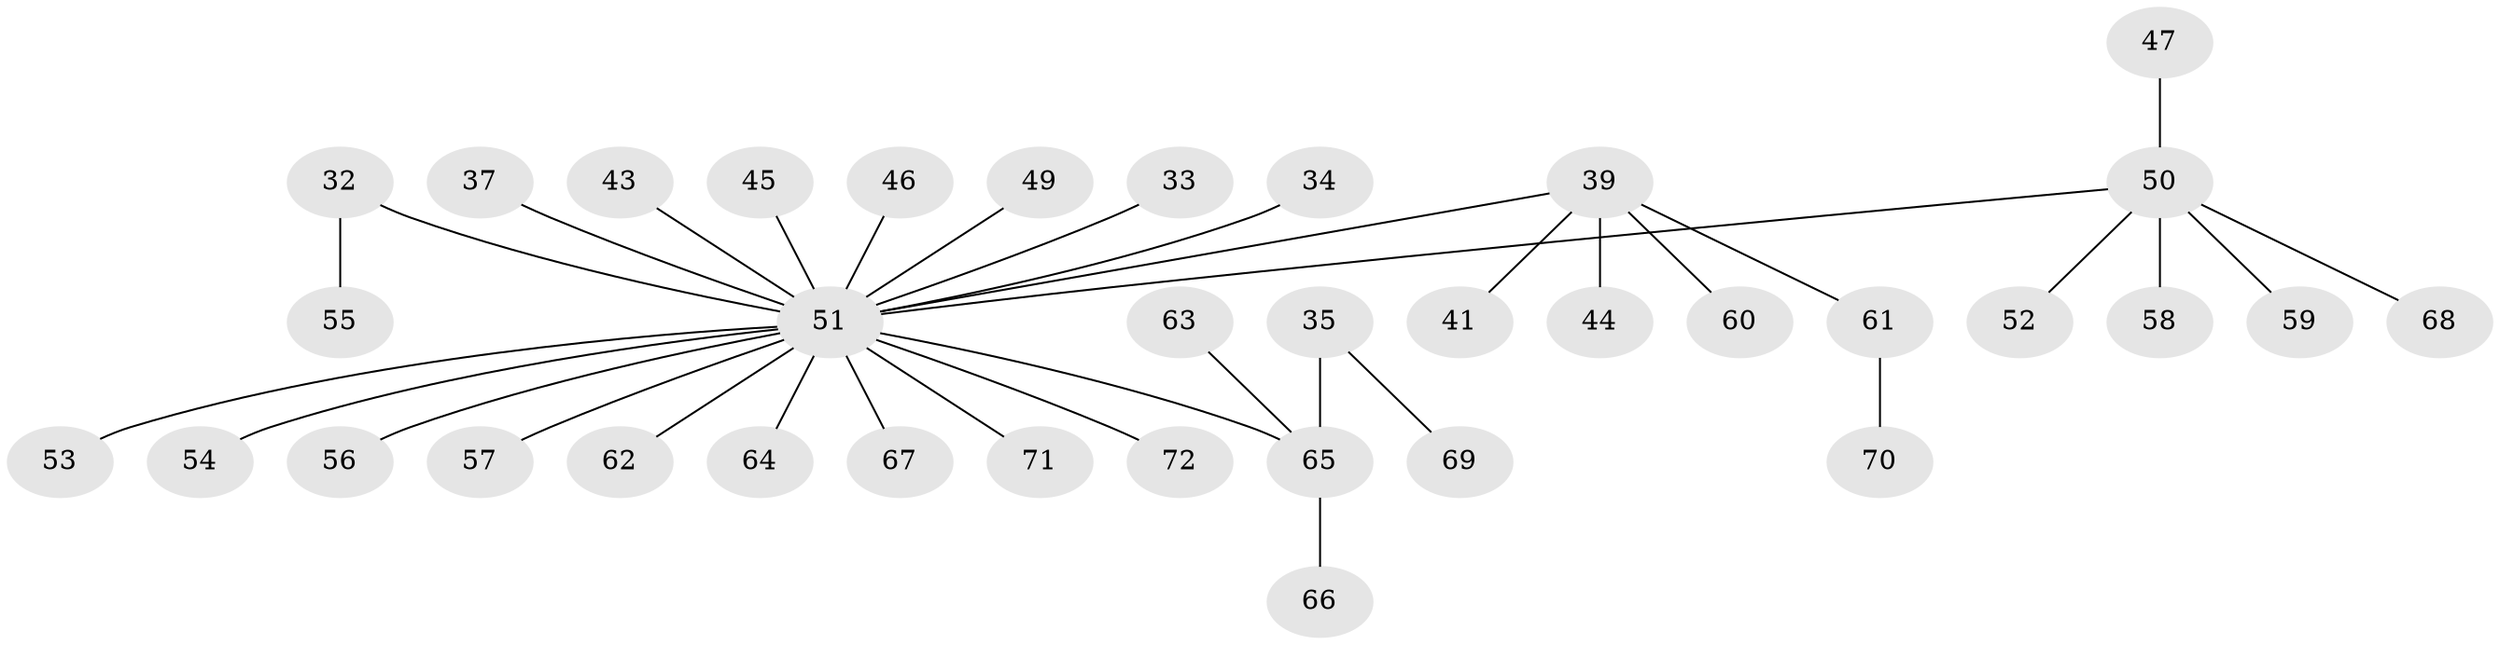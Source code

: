 // original degree distribution, {3: 0.16666666666666666, 7: 0.013888888888888888, 4: 0.09722222222222222, 2: 0.19444444444444445, 1: 0.5138888888888888, 6: 0.013888888888888888}
// Generated by graph-tools (version 1.1) at 2025/52/03/09/25 04:52:36]
// undirected, 36 vertices, 35 edges
graph export_dot {
graph [start="1"]
  node [color=gray90,style=filled];
  32;
  33;
  34;
  35;
  37;
  39 [super="+14"];
  41 [super="+15"];
  43;
  44;
  45;
  46;
  47;
  49;
  50 [super="+36"];
  51 [super="+25+42+22+40+16+12+28+48+26+27+30"];
  52;
  53;
  54;
  55;
  56;
  57;
  58;
  59;
  60;
  61;
  62;
  63;
  64;
  65 [super="+18+29+31"];
  66;
  67;
  68;
  69;
  70;
  71;
  72;
  32 -- 55;
  32 -- 51;
  33 -- 51;
  34 -- 51;
  35 -- 69;
  35 -- 65;
  37 -- 51;
  39 -- 44;
  39 -- 60;
  39 -- 61;
  39 -- 51;
  39 -- 41;
  43 -- 51;
  45 -- 51;
  46 -- 51;
  47 -- 50;
  49 -- 51;
  50 -- 68;
  50 -- 52;
  50 -- 58;
  50 -- 59;
  50 -- 51;
  51 -- 54;
  51 -- 57;
  51 -- 65;
  51 -- 53;
  51 -- 67;
  51 -- 64;
  51 -- 72;
  51 -- 56;
  51 -- 71;
  51 -- 62;
  61 -- 70;
  63 -- 65;
  65 -- 66;
}
